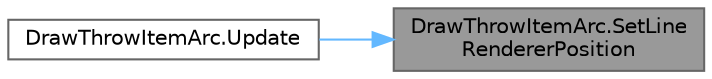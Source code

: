 digraph "DrawThrowItemArc.SetLineRendererPosition"
{
 // LATEX_PDF_SIZE
  bgcolor="transparent";
  edge [fontname=Helvetica,fontsize=10,labelfontname=Helvetica,labelfontsize=10];
  node [fontname=Helvetica,fontsize=10,shape=box,height=0.2,width=0.4];
  rankdir="RL";
  Node1 [id="Node000001",label="DrawThrowItemArc.SetLine\lRendererPosition",height=0.2,width=0.4,color="gray40", fillcolor="grey60", style="filled", fontcolor="black",tooltip="LineRendererの座標を更新"];
  Node1 -> Node2 [id="edge2_Node000001_Node000002",dir="back",color="steelblue1",style="solid",tooltip=" "];
  Node2 [id="Node000002",label="DrawThrowItemArc.Update",height=0.2,width=0.4,color="grey40", fillcolor="white", style="filled",URL="$class_draw_throw_item_arc.html#a172a719cdf348117e793209cdbf76462",tooltip=" "];
}
